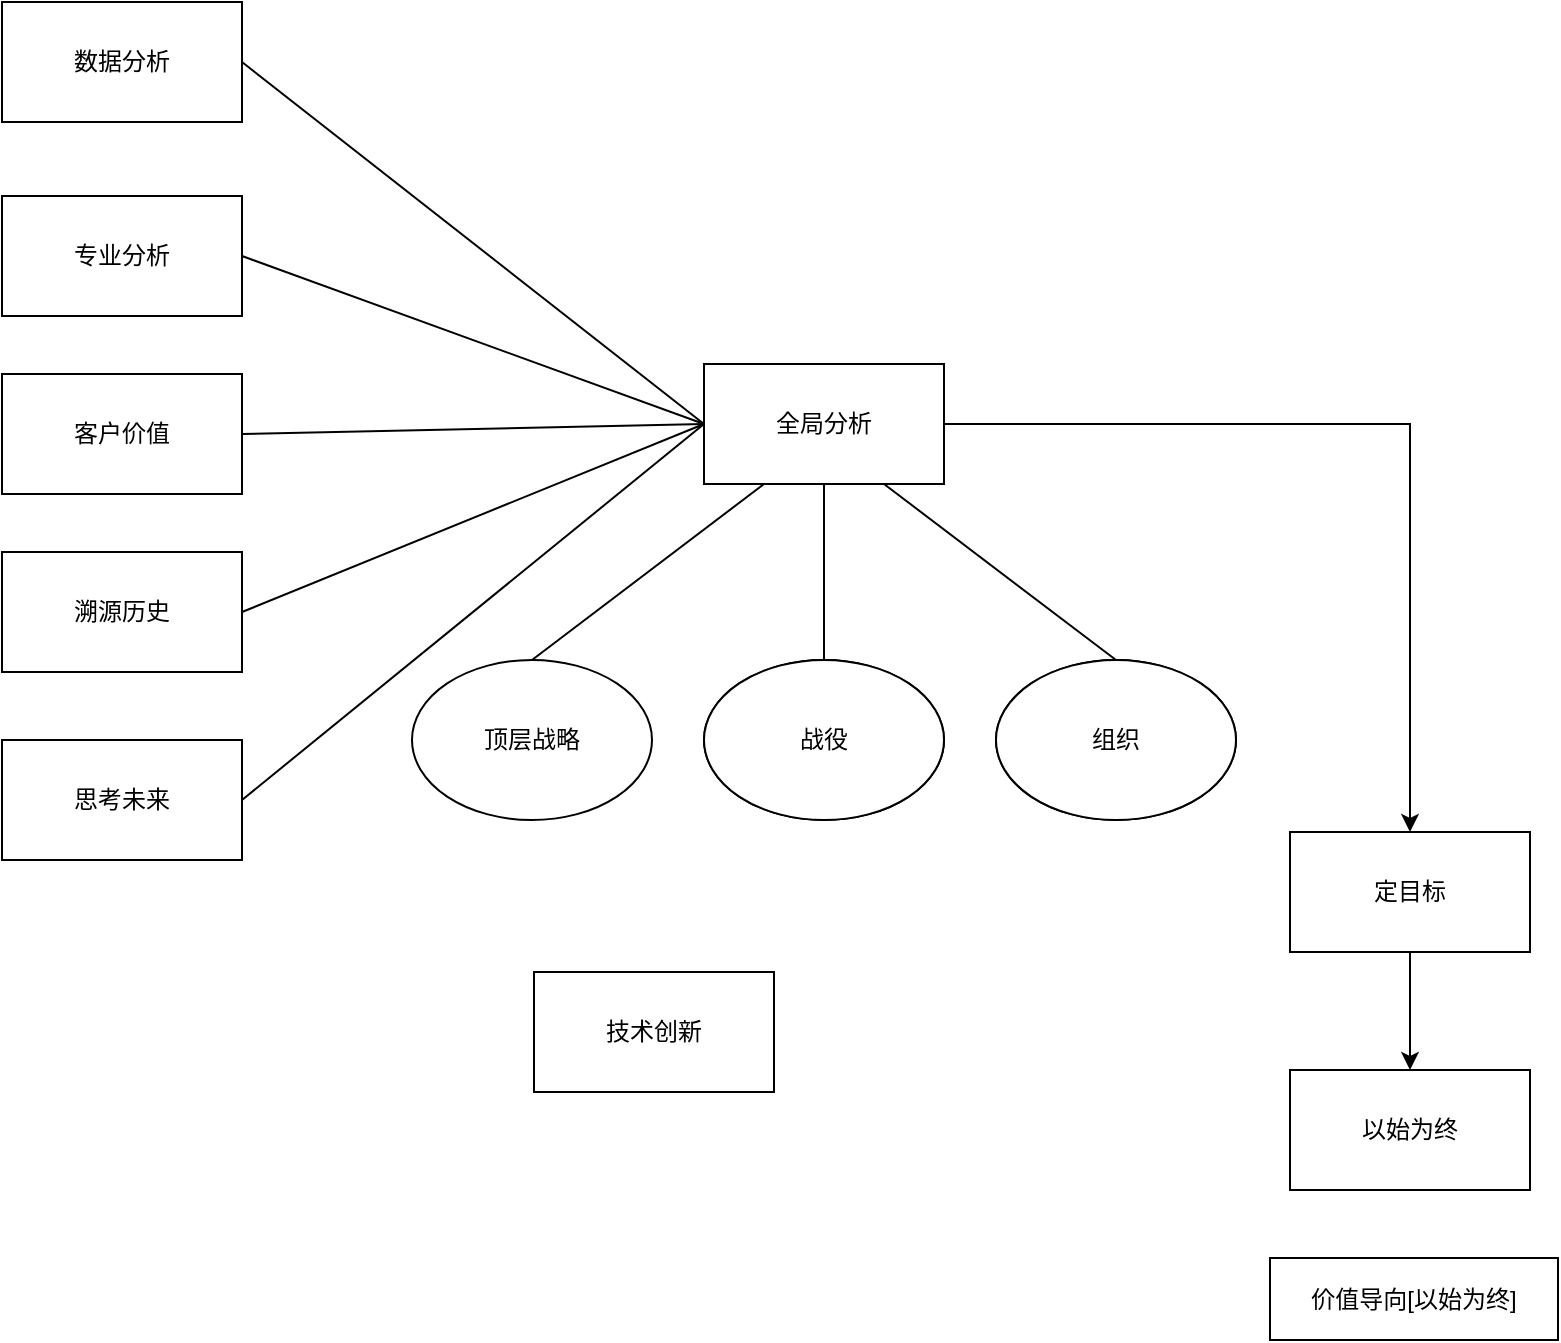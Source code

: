 <mxfile version="17.1.5" type="github">
  <diagram id="NTPpFwwgIi6wxOLBwHC-" name="Page-1">
    <mxGraphModel dx="1574" dy="829" grid="0" gridSize="10" guides="1" tooltips="1" connect="1" arrows="1" fold="1" page="1" pageScale="1" pageWidth="827" pageHeight="1169" math="0" shadow="0">
      <root>
        <mxCell id="0" />
        <mxCell id="1" parent="0" />
        <mxCell id="Ci2DcF4X24VR3MMV8Qby-15" style="edgeStyle=none;rounded=0;orthogonalLoop=1;jettySize=auto;html=1;exitX=0.25;exitY=1;exitDx=0;exitDy=0;entryX=0.5;entryY=0;entryDx=0;entryDy=0;endArrow=none;endFill=0;" edge="1" parent="1" source="Ci2DcF4X24VR3MMV8Qby-1" target="Ci2DcF4X24VR3MMV8Qby-12">
          <mxGeometry relative="1" as="geometry" />
        </mxCell>
        <mxCell id="Ci2DcF4X24VR3MMV8Qby-16" style="edgeStyle=none;rounded=0;orthogonalLoop=1;jettySize=auto;html=1;entryX=0.5;entryY=0;entryDx=0;entryDy=0;endArrow=none;endFill=0;" edge="1" parent="1" source="Ci2DcF4X24VR3MMV8Qby-1" target="Ci2DcF4X24VR3MMV8Qby-13">
          <mxGeometry relative="1" as="geometry" />
        </mxCell>
        <mxCell id="Ci2DcF4X24VR3MMV8Qby-17" style="edgeStyle=none;rounded=0;orthogonalLoop=1;jettySize=auto;html=1;exitX=0.75;exitY=1;exitDx=0;exitDy=0;entryX=0.5;entryY=0;entryDx=0;entryDy=0;endArrow=none;endFill=0;" edge="1" parent="1" source="Ci2DcF4X24VR3MMV8Qby-1" target="Ci2DcF4X24VR3MMV8Qby-14">
          <mxGeometry relative="1" as="geometry" />
        </mxCell>
        <mxCell id="Ci2DcF4X24VR3MMV8Qby-22" style="edgeStyle=orthogonalEdgeStyle;rounded=0;orthogonalLoop=1;jettySize=auto;html=1;exitX=1;exitY=0.5;exitDx=0;exitDy=0;entryX=0.5;entryY=0;entryDx=0;entryDy=0;endArrow=classic;endFill=1;" edge="1" parent="1" source="Ci2DcF4X24VR3MMV8Qby-1" target="Ci2DcF4X24VR3MMV8Qby-21">
          <mxGeometry relative="1" as="geometry" />
        </mxCell>
        <mxCell id="Ci2DcF4X24VR3MMV8Qby-1" value="全局分析" style="rounded=0;whiteSpace=wrap;html=1;" vertex="1" parent="1">
          <mxGeometry x="391" y="209" width="120" height="60" as="geometry" />
        </mxCell>
        <mxCell id="Ci2DcF4X24VR3MMV8Qby-7" style="rounded=0;orthogonalLoop=1;jettySize=auto;html=1;exitX=1;exitY=0.5;exitDx=0;exitDy=0;entryX=0;entryY=0.5;entryDx=0;entryDy=0;endArrow=none;endFill=0;" edge="1" parent="1" source="Ci2DcF4X24VR3MMV8Qby-2" target="Ci2DcF4X24VR3MMV8Qby-1">
          <mxGeometry relative="1" as="geometry" />
        </mxCell>
        <mxCell id="Ci2DcF4X24VR3MMV8Qby-2" value="数据分析" style="rounded=0;whiteSpace=wrap;html=1;" vertex="1" parent="1">
          <mxGeometry x="40" y="28" width="120" height="60" as="geometry" />
        </mxCell>
        <mxCell id="Ci2DcF4X24VR3MMV8Qby-8" style="edgeStyle=none;rounded=0;orthogonalLoop=1;jettySize=auto;html=1;exitX=1;exitY=0.5;exitDx=0;exitDy=0;entryX=0;entryY=0.5;entryDx=0;entryDy=0;endArrow=none;endFill=0;" edge="1" parent="1" source="Ci2DcF4X24VR3MMV8Qby-3" target="Ci2DcF4X24VR3MMV8Qby-1">
          <mxGeometry relative="1" as="geometry" />
        </mxCell>
        <mxCell id="Ci2DcF4X24VR3MMV8Qby-3" value="专业分析" style="rounded=0;whiteSpace=wrap;html=1;" vertex="1" parent="1">
          <mxGeometry x="40" y="125" width="120" height="60" as="geometry" />
        </mxCell>
        <mxCell id="Ci2DcF4X24VR3MMV8Qby-9" style="edgeStyle=none;rounded=0;orthogonalLoop=1;jettySize=auto;html=1;exitX=1;exitY=0.5;exitDx=0;exitDy=0;endArrow=none;endFill=0;" edge="1" parent="1" source="Ci2DcF4X24VR3MMV8Qby-4">
          <mxGeometry relative="1" as="geometry">
            <mxPoint x="391" y="239" as="targetPoint" />
          </mxGeometry>
        </mxCell>
        <mxCell id="Ci2DcF4X24VR3MMV8Qby-4" value="客户价值" style="rounded=0;whiteSpace=wrap;html=1;" vertex="1" parent="1">
          <mxGeometry x="40" y="214" width="120" height="60" as="geometry" />
        </mxCell>
        <mxCell id="Ci2DcF4X24VR3MMV8Qby-10" style="edgeStyle=none;rounded=0;orthogonalLoop=1;jettySize=auto;html=1;entryX=0;entryY=0.5;entryDx=0;entryDy=0;endArrow=none;endFill=0;exitX=1;exitY=0.5;exitDx=0;exitDy=0;" edge="1" parent="1" source="Ci2DcF4X24VR3MMV8Qby-5" target="Ci2DcF4X24VR3MMV8Qby-1">
          <mxGeometry relative="1" as="geometry" />
        </mxCell>
        <mxCell id="Ci2DcF4X24VR3MMV8Qby-5" value="溯源历史" style="rounded=0;whiteSpace=wrap;html=1;" vertex="1" parent="1">
          <mxGeometry x="40" y="303" width="120" height="60" as="geometry" />
        </mxCell>
        <mxCell id="Ci2DcF4X24VR3MMV8Qby-11" style="edgeStyle=none;rounded=0;orthogonalLoop=1;jettySize=auto;html=1;exitX=1;exitY=0.5;exitDx=0;exitDy=0;entryX=0;entryY=0.5;entryDx=0;entryDy=0;endArrow=none;endFill=0;" edge="1" parent="1" source="Ci2DcF4X24VR3MMV8Qby-6" target="Ci2DcF4X24VR3MMV8Qby-1">
          <mxGeometry relative="1" as="geometry" />
        </mxCell>
        <mxCell id="Ci2DcF4X24VR3MMV8Qby-6" value="思考未来" style="rounded=0;whiteSpace=wrap;html=1;" vertex="1" parent="1">
          <mxGeometry x="40" y="397" width="120" height="60" as="geometry" />
        </mxCell>
        <mxCell id="Ci2DcF4X24VR3MMV8Qby-12" value="顶层战略" style="ellipse;whiteSpace=wrap;html=1;" vertex="1" parent="1">
          <mxGeometry x="245" y="357" width="120" height="80" as="geometry" />
        </mxCell>
        <mxCell id="Ci2DcF4X24VR3MMV8Qby-13" value="战役" style="ellipse;whiteSpace=wrap;html=1;" vertex="1" parent="1">
          <mxGeometry x="391" y="357" width="120" height="80" as="geometry" />
        </mxCell>
        <mxCell id="Ci2DcF4X24VR3MMV8Qby-14" value="组织" style="ellipse;whiteSpace=wrap;html=1;" vertex="1" parent="1">
          <mxGeometry x="537" y="357" width="120" height="80" as="geometry" />
        </mxCell>
        <mxCell id="Ci2DcF4X24VR3MMV8Qby-18" value="组织" style="ellipse;whiteSpace=wrap;html=1;" vertex="1" parent="1">
          <mxGeometry x="537" y="357" width="120" height="80" as="geometry" />
        </mxCell>
        <mxCell id="Ci2DcF4X24VR3MMV8Qby-19" value="战役" style="ellipse;whiteSpace=wrap;html=1;" vertex="1" parent="1">
          <mxGeometry x="391" y="357" width="120" height="80" as="geometry" />
        </mxCell>
        <mxCell id="Ci2DcF4X24VR3MMV8Qby-20" value="技术创新" style="rounded=0;whiteSpace=wrap;html=1;" vertex="1" parent="1">
          <mxGeometry x="306" y="513" width="120" height="60" as="geometry" />
        </mxCell>
        <mxCell id="Ci2DcF4X24VR3MMV8Qby-24" style="edgeStyle=orthogonalEdgeStyle;rounded=0;orthogonalLoop=1;jettySize=auto;html=1;exitX=0.5;exitY=1;exitDx=0;exitDy=0;endArrow=classic;endFill=1;" edge="1" parent="1" source="Ci2DcF4X24VR3MMV8Qby-21" target="Ci2DcF4X24VR3MMV8Qby-23">
          <mxGeometry relative="1" as="geometry" />
        </mxCell>
        <mxCell id="Ci2DcF4X24VR3MMV8Qby-21" value="定目标" style="rounded=0;whiteSpace=wrap;html=1;" vertex="1" parent="1">
          <mxGeometry x="684" y="443" width="120" height="60" as="geometry" />
        </mxCell>
        <mxCell id="Ci2DcF4X24VR3MMV8Qby-23" value="以始为终" style="rounded=0;whiteSpace=wrap;html=1;" vertex="1" parent="1">
          <mxGeometry x="684" y="562" width="120" height="60" as="geometry" />
        </mxCell>
        <mxCell id="Ci2DcF4X24VR3MMV8Qby-25" value="价值导向[以始为终]" style="rounded=0;whiteSpace=wrap;html=1;" vertex="1" parent="1">
          <mxGeometry x="674" y="656" width="144" height="41" as="geometry" />
        </mxCell>
      </root>
    </mxGraphModel>
  </diagram>
</mxfile>
